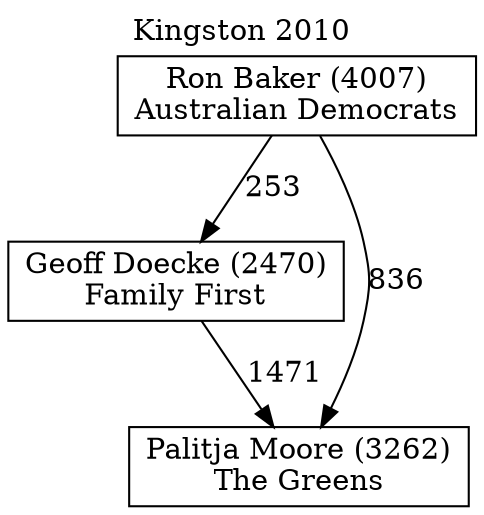 // House preference flow
digraph "Palitja Moore (3262)_Kingston_2010" {
	graph [label="Kingston 2010" labelloc=t mclimit=10]
	node [shape=box]
	"Geoff Doecke (2470)" [label="Geoff Doecke (2470)
Family First"]
	"Palitja Moore (3262)" [label="Palitja Moore (3262)
The Greens"]
	"Ron Baker (4007)" [label="Ron Baker (4007)
Australian Democrats"]
	"Geoff Doecke (2470)" -> "Palitja Moore (3262)" [label=1471]
	"Ron Baker (4007)" -> "Geoff Doecke (2470)" [label=253]
	"Ron Baker (4007)" -> "Palitja Moore (3262)" [label=836]
}

